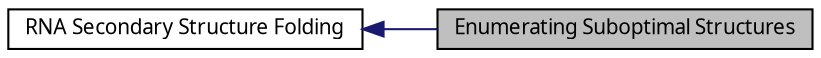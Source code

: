 digraph structs
{
  bgcolor="transparent";
  edge [fontname="FreeSans.ttf",fontsize=8,labelfontname="FreeSans.ttf",labelfontsize=8];
  node [fontname="FreeSans.ttf",fontsize=10,shape=record];
rankdir=LR;
  Node0 [label="Enumerating Suboptimal Structures",height=0.2,width=0.4,color="black", fillcolor="grey75", style="filled" fontcolor="black"];
  Node1 [label="RNA Secondary Structure Folding",height=0.2,width=0.4,color="black",URL="$group__folding__routines.html"];
  Node1->Node0 [shape=plaintext, color="midnightblue", dir="back", style="solid"];
}
